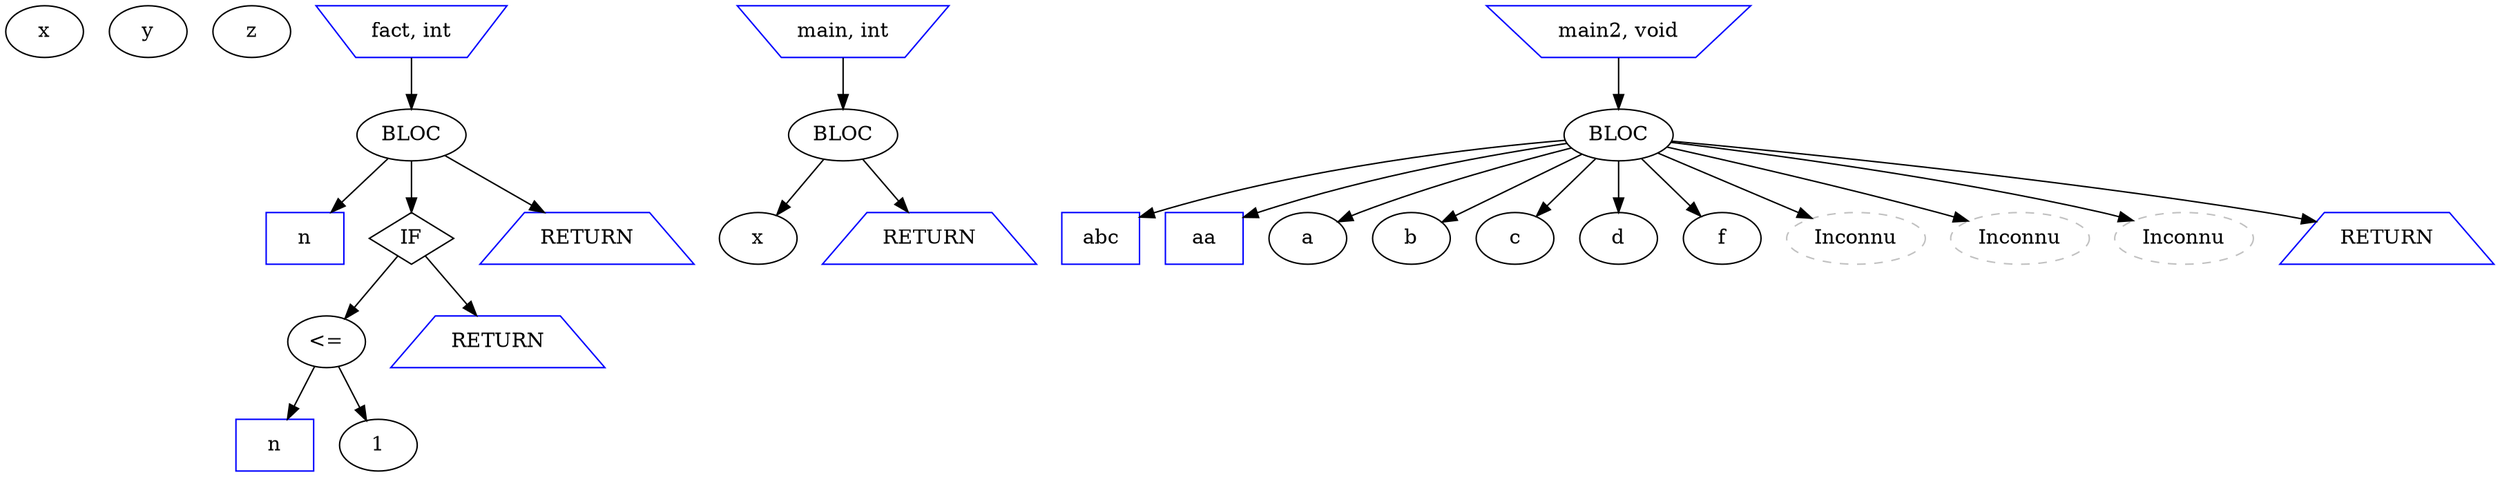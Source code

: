 digraph G {
node0 [label="x" shape=ellipse color=black];
node1 [label="y" shape=ellipse color=black];
node2 [label="z" shape=ellipse color=black];
node3 [label="fact, int" shape=invtrapezium color=blue];
node4 [label="BLOC" shape=ellipse color=black];
node3 -> node4;
node5 [label="n" shape=box color=blue];
node4 -> node5;
node6 [label="IF" shape=diamond color=black];
node7 [label="<=" shape=ellipse color=black];
node8 [label="n" shape=box color=blue];
node7 -> node8;
node9 [label="1" shape=ellipse color=black];
node7 -> node9;
node6 -> node7;
node10 [label="RETURN" shape=trapezium color=blue];
node6 -> node10;
node4 -> node6;
node11 [label="RETURN" shape=trapezium color=blue];
node4 -> node11;
node12 [label="main, int" shape=invtrapezium color=blue];
node13 [label="BLOC" shape=ellipse color=black];
node12 -> node13;
node14 [label="x" shape=ellipse color=black];
node13 -> node14;
node15 [label="RETURN" shape=trapezium color=blue];
node13 -> node15;
node16 [label="main2, void" shape=invtrapezium color=blue];
node17 [label="BLOC" shape=ellipse color=black];
node16 -> node17;
node18 [label="abc" shape=box color=blue];
node17 -> node18;
node19 [label="aa" shape=box color=blue];
node17 -> node19;
node20 [label="a" shape=ellipse color=black];
node17 -> node20;
node21 [label="b" shape=ellipse color=black];
node17 -> node21;
node22 [label="c" shape=ellipse color=black];
node17 -> node22;
node23 [label="d" shape=ellipse color=black];
node17 -> node23;
node24 [label="f" shape=ellipse color=black];
node17 -> node24;
node25 [label="Inconnu" shape=ellipse color=gray style=dashed];
node17 -> node25;
node26 [label="Inconnu" shape=ellipse color=gray style=dashed];
node17 -> node26;
node27 [label="Inconnu" shape=ellipse color=gray style=dashed];
node17 -> node27;
node28 [label="RETURN" shape=trapezium color=blue];
node17 -> node28;
}
